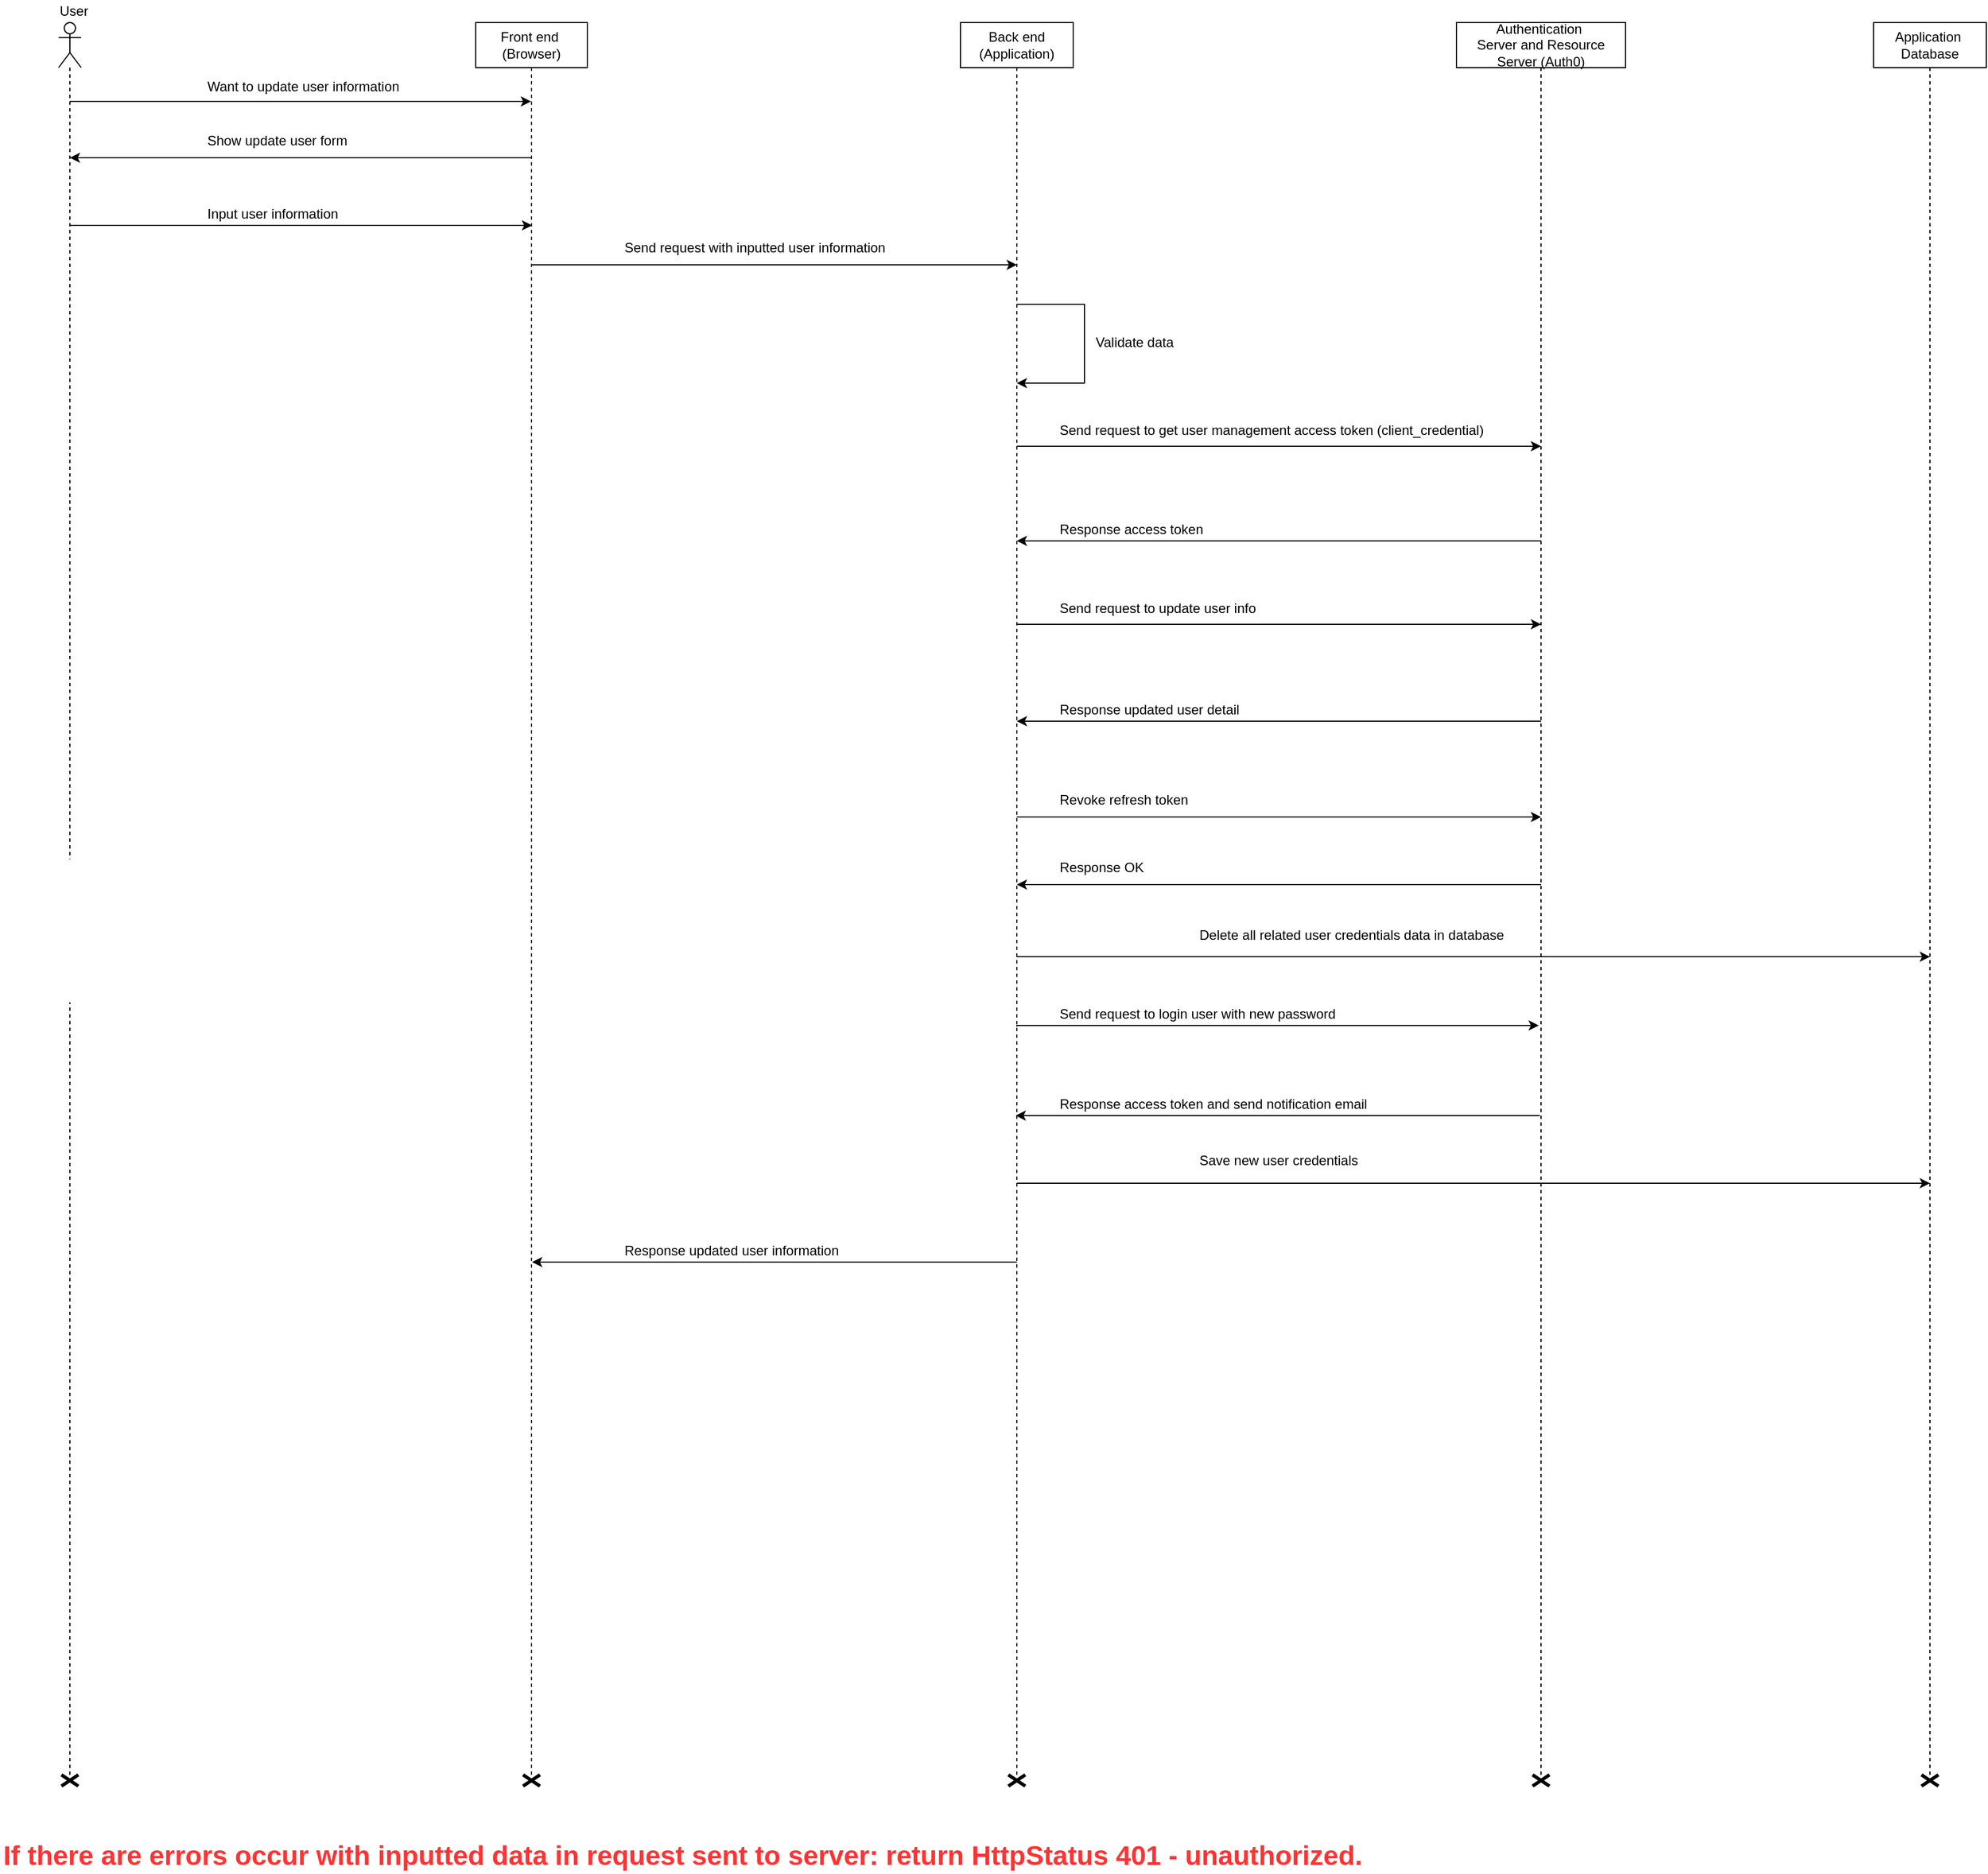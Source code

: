<mxfile version="10.7.7" type="github"><diagram id="X9s3oFlFj4RdfGMyBAlV" name="Page-1"><mxGraphModel dx="1392" dy="787" grid="1" gridSize="10" guides="1" tooltips="1" connect="1" arrows="1" fold="1" page="1" pageScale="1" pageWidth="827" pageHeight="1169" math="0" shadow="0"><root><mxCell id="0"/><mxCell id="1" parent="0"/><mxCell id="YOZIHpIpmZkUzgurbFTh-1" style="edgeStyle=orthogonalEdgeStyle;rounded=0;orthogonalLoop=1;jettySize=auto;html=1;" edge="1" parent="1"><mxGeometry relative="1" as="geometry"><Array as="points"><mxPoint x="790.5" y="255"/><mxPoint x="790.5" y="255"/></Array><mxPoint x="570" y="255" as="sourcePoint"/><mxPoint x="1000" y="255" as="targetPoint"/></mxGeometry></mxCell><mxCell id="YOZIHpIpmZkUzgurbFTh-2" style="edgeStyle=orthogonalEdgeStyle;rounded=0;orthogonalLoop=1;jettySize=auto;html=1;" edge="1" parent="1" source="YOZIHpIpmZkUzgurbFTh-3" target="YOZIHpIpmZkUzgurbFTh-10"><mxGeometry relative="1" as="geometry"><Array as="points"><mxPoint x="490" y="160"/><mxPoint x="490" y="160"/></Array></mxGeometry></mxCell><mxCell id="YOZIHpIpmZkUzgurbFTh-3" value="Front end&amp;nbsp;&lt;br&gt;(Browser)&lt;br&gt;" style="shape=umlLifeline;perimeter=lifelinePerimeter;whiteSpace=wrap;html=1;container=1;collapsible=0;recursiveResize=0;outlineConnect=0;" vertex="1" parent="1"><mxGeometry x="520" y="40" width="99" height="1560" as="geometry"/></mxCell><mxCell id="YOZIHpIpmZkUzgurbFTh-4" value="Authentication&amp;nbsp;&lt;br&gt;Server and Resource Server (Auth0)&lt;br&gt;" style="shape=umlLifeline;perimeter=lifelinePerimeter;whiteSpace=wrap;html=1;container=1;collapsible=0;recursiveResize=0;outlineConnect=0;" vertex="1" parent="1"><mxGeometry x="1390" y="40" width="150" height="1560" as="geometry"/></mxCell><mxCell id="YOZIHpIpmZkUzgurbFTh-5" style="edgeStyle=orthogonalEdgeStyle;rounded=0;orthogonalLoop=1;jettySize=auto;html=1;" edge="1" parent="1" source="YOZIHpIpmZkUzgurbFTh-10" target="YOZIHpIpmZkUzgurbFTh-3"><mxGeometry relative="1" as="geometry"><mxPoint x="169.324" y="110.118" as="sourcePoint"/><Array as="points"><mxPoint x="440" y="110"/><mxPoint x="440" y="110"/></Array></mxGeometry></mxCell><mxCell id="YOZIHpIpmZkUzgurbFTh-6" style="edgeStyle=orthogonalEdgeStyle;rounded=0;orthogonalLoop=1;jettySize=auto;html=1;" edge="1" parent="1"><mxGeometry relative="1" as="geometry"><Array as="points"><mxPoint x="920.5" y="1140"/><mxPoint x="920.5" y="1140"/></Array><mxPoint x="1000" y="1140" as="sourcePoint"/><mxPoint x="570" y="1140" as="targetPoint"/></mxGeometry></mxCell><mxCell id="YOZIHpIpmZkUzgurbFTh-7" value="Back end&lt;br&gt;(Application)&lt;br&gt;" style="shape=umlLifeline;perimeter=lifelinePerimeter;whiteSpace=wrap;html=1;container=1;collapsible=0;recursiveResize=0;outlineConnect=0;" vertex="1" parent="1"><mxGeometry x="950" y="40" width="100" height="1560" as="geometry"/></mxCell><mxCell id="YOZIHpIpmZkUzgurbFTh-8" value="Send request with inputted user information&lt;br&gt;" style="text;html=1;resizable=0;points=[];autosize=1;align=left;verticalAlign=top;spacingTop=-4;" vertex="1" parent="1"><mxGeometry x="650" y="230" width="250" height="20" as="geometry"/></mxCell><mxCell id="YOZIHpIpmZkUzgurbFTh-9" value="Response OK&lt;br&gt;&lt;br&gt;" style="text;html=1;resizable=0;points=[];autosize=1;align=left;verticalAlign=top;spacingTop=-4;" vertex="1" parent="1"><mxGeometry x="1036" y="780" width="90" height="30" as="geometry"/></mxCell><mxCell id="YOZIHpIpmZkUzgurbFTh-10" value="" style="shape=umlLifeline;participant=umlActor;perimeter=lifelinePerimeter;whiteSpace=wrap;html=1;container=1;collapsible=0;recursiveResize=0;verticalAlign=top;spacingTop=36;labelBackgroundColor=#ffffff;outlineConnect=0;" vertex="1" parent="1"><mxGeometry x="150" y="40" width="20" height="1560" as="geometry"/></mxCell><mxCell id="YOZIHpIpmZkUzgurbFTh-11" value="User&amp;nbsp;&lt;br&gt;" style="text;html=1;resizable=0;points=[];autosize=1;align=left;verticalAlign=top;spacingTop=-4;" vertex="1" parent="1"><mxGeometry x="149" y="20" width="40" height="20" as="geometry"/></mxCell><mxCell id="YOZIHpIpmZkUzgurbFTh-12" value="Application&amp;nbsp;&lt;br&gt;Database&lt;br&gt;" style="shape=umlLifeline;perimeter=lifelinePerimeter;whiteSpace=wrap;html=1;container=1;collapsible=0;recursiveResize=0;outlineConnect=0;" vertex="1" parent="1"><mxGeometry x="1760" y="40" width="100" height="1560" as="geometry"/></mxCell><mxCell id="YOZIHpIpmZkUzgurbFTh-13" value="&lt;font style=&quot;font-size: 24px&quot; color=&quot;#ff3333&quot;&gt;If there are errors occur with inputted data in request sent to server: return HttpStatus 401 - unauthorized.&lt;/font&gt;&lt;br&gt;" style="text;html=1;resizable=0;points=[];autosize=1;align=left;verticalAlign=top;spacingTop=-4;fontStyle=1" vertex="1" parent="1"><mxGeometry x="98.5" y="1650" width="1130" height="20" as="geometry"/></mxCell><mxCell id="YOZIHpIpmZkUzgurbFTh-14" style="edgeStyle=orthogonalEdgeStyle;rounded=0;orthogonalLoop=1;jettySize=auto;html=1;" edge="1" parent="1"><mxGeometry relative="1" as="geometry"><Array as="points"><mxPoint x="1220.5" y="500"/><mxPoint x="1220.5" y="500"/></Array><mxPoint x="1465" y="500" as="sourcePoint"/><mxPoint x="1000" y="500" as="targetPoint"/></mxGeometry></mxCell><mxCell id="YOZIHpIpmZkUzgurbFTh-15" style="edgeStyle=orthogonalEdgeStyle;rounded=0;orthogonalLoop=1;jettySize=auto;html=1;" edge="1" parent="1"><mxGeometry relative="1" as="geometry"><Array as="points"><mxPoint x="1230" y="416"/><mxPoint x="1230" y="416"/></Array><mxPoint x="1000" y="416" as="sourcePoint"/><mxPoint x="1465" y="416" as="targetPoint"/></mxGeometry></mxCell><mxCell id="YOZIHpIpmZkUzgurbFTh-16" value="Send request to get user management access token (client_credential)&lt;br&gt;" style="text;html=1;resizable=0;points=[];autosize=1;align=left;verticalAlign=top;spacingTop=-4;" vertex="1" parent="1"><mxGeometry x="1036" y="392" width="390" height="20" as="geometry"/></mxCell><mxCell id="YOZIHpIpmZkUzgurbFTh-17" value="Response access token&lt;br&gt;&lt;br&gt;" style="text;html=1;resizable=0;points=[];autosize=1;align=left;verticalAlign=top;spacingTop=-4;" vertex="1" parent="1"><mxGeometry x="1036" y="480" width="140" height="30" as="geometry"/></mxCell><mxCell id="YOZIHpIpmZkUzgurbFTh-18" style="edgeStyle=orthogonalEdgeStyle;rounded=0;orthogonalLoop=1;jettySize=auto;html=1;" edge="1" parent="1"><mxGeometry relative="1" as="geometry"><Array as="points"><mxPoint x="1230.5" y="573.5"/><mxPoint x="1230.5" y="573.5"/></Array><mxPoint x="1000" y="574" as="sourcePoint"/><mxPoint x="1465" y="574" as="targetPoint"/></mxGeometry></mxCell><mxCell id="YOZIHpIpmZkUzgurbFTh-19" value="Send request to update user info&lt;br&gt;&lt;br&gt;" style="text;html=1;resizable=0;points=[];autosize=1;align=left;verticalAlign=top;spacingTop=-4;" vertex="1" parent="1"><mxGeometry x="1036" y="550" width="190" height="30" as="geometry"/></mxCell><mxCell id="YOZIHpIpmZkUzgurbFTh-20" style="edgeStyle=orthogonalEdgeStyle;rounded=0;orthogonalLoop=1;jettySize=auto;html=1;" edge="1" parent="1"><mxGeometry relative="1" as="geometry"><Array as="points"><mxPoint x="1220" y="660"/><mxPoint x="1220" y="660"/></Array><mxPoint x="1465" y="660" as="sourcePoint"/><mxPoint x="1000" y="660" as="targetPoint"/></mxGeometry></mxCell><mxCell id="YOZIHpIpmZkUzgurbFTh-21" value="Response updated user detail" style="text;html=1;resizable=0;points=[];autosize=1;align=left;verticalAlign=top;spacingTop=-4;" vertex="1" parent="1"><mxGeometry x="1036" y="640" width="170" height="20" as="geometry"/></mxCell><mxCell id="YOZIHpIpmZkUzgurbFTh-22" style="edgeStyle=orthogonalEdgeStyle;rounded=0;orthogonalLoop=1;jettySize=auto;html=1;" edge="1" parent="1"><mxGeometry relative="1" as="geometry"><Array as="points"><mxPoint x="1230" y="745"/><mxPoint x="1230" y="745"/></Array><mxPoint x="1000" y="745" as="sourcePoint"/><mxPoint x="1465" y="745" as="targetPoint"/></mxGeometry></mxCell><mxCell id="YOZIHpIpmZkUzgurbFTh-23" style="edgeStyle=orthogonalEdgeStyle;rounded=0;orthogonalLoop=1;jettySize=auto;html=1;" edge="1" parent="1"><mxGeometry relative="1" as="geometry"><Array as="points"><mxPoint x="1220.5" y="804.5"/><mxPoint x="1220.5" y="804.5"/></Array><mxPoint x="1465" y="805" as="sourcePoint"/><mxPoint x="1000" y="805" as="targetPoint"/></mxGeometry></mxCell><mxCell id="YOZIHpIpmZkUzgurbFTh-24" value="Revoke&amp;nbsp;refresh token&lt;br&gt;" style="text;html=1;resizable=0;points=[];autosize=1;align=left;verticalAlign=top;spacingTop=-4;" vertex="1" parent="1"><mxGeometry x="1036" y="720" width="130" height="20" as="geometry"/></mxCell><mxCell id="YOZIHpIpmZkUzgurbFTh-25" style="edgeStyle=orthogonalEdgeStyle;rounded=0;orthogonalLoop=1;jettySize=auto;html=1;" edge="1" parent="1"><mxGeometry relative="1" as="geometry"><Array as="points"><mxPoint x="999.5" y="930"/></Array><mxPoint x="1000" y="931" as="sourcePoint"/><mxPoint x="1463" y="930" as="targetPoint"/></mxGeometry></mxCell><mxCell id="YOZIHpIpmZkUzgurbFTh-26" value="Send request to login user with new password" style="text;html=1;resizable=0;points=[];autosize=1;align=left;verticalAlign=top;spacingTop=-4;" vertex="1" parent="1"><mxGeometry x="1036" y="910" width="260" height="20" as="geometry"/></mxCell><mxCell id="YOZIHpIpmZkUzgurbFTh-27" style="edgeStyle=orthogonalEdgeStyle;rounded=0;orthogonalLoop=1;jettySize=auto;html=1;" edge="1" parent="1"><mxGeometry relative="1" as="geometry"><Array as="points"><mxPoint x="1218" y="1009.5"/><mxPoint x="1218" y="1009.5"/></Array><mxPoint x="1464" y="1010" as="sourcePoint"/><mxPoint x="999" y="1010" as="targetPoint"/></mxGeometry></mxCell><mxCell id="YOZIHpIpmZkUzgurbFTh-28" value="" style="shape=umlDestroy;whiteSpace=wrap;html=1;strokeWidth=3;" vertex="1" parent="1"><mxGeometry x="562" y="1595" width="15" height="10" as="geometry"/></mxCell><mxCell id="YOZIHpIpmZkUzgurbFTh-29" value="" style="shape=umlDestroy;whiteSpace=wrap;html=1;strokeWidth=3;" vertex="1" parent="1"><mxGeometry x="992.5" y="1595" width="15" height="10" as="geometry"/></mxCell><mxCell id="YOZIHpIpmZkUzgurbFTh-30" value="" style="shape=umlDestroy;whiteSpace=wrap;html=1;strokeWidth=3;" vertex="1" parent="1"><mxGeometry x="152.5" y="1595" width="15" height="10" as="geometry"/></mxCell><mxCell id="YOZIHpIpmZkUzgurbFTh-31" value="" style="shape=umlDestroy;whiteSpace=wrap;html=1;strokeWidth=3;" vertex="1" parent="1"><mxGeometry x="1457.5" y="1595" width="15" height="10" as="geometry"/></mxCell><mxCell id="YOZIHpIpmZkUzgurbFTh-32" value="" style="shape=umlDestroy;whiteSpace=wrap;html=1;strokeWidth=3;" vertex="1" parent="1"><mxGeometry x="1802.5" y="1595" width="15" height="10" as="geometry"/></mxCell><mxCell id="YOZIHpIpmZkUzgurbFTh-33" value="Response access token and send notification email&lt;br&gt;" style="text;html=1;resizable=0;points=[];autosize=1;align=left;verticalAlign=top;spacingTop=-4;" vertex="1" parent="1"><mxGeometry x="1036" y="990" width="290" height="20" as="geometry"/></mxCell><mxCell id="YOZIHpIpmZkUzgurbFTh-34" value="Response updated user information&lt;br&gt;&lt;br&gt;" style="text;html=1;resizable=0;points=[];autosize=1;align=left;verticalAlign=top;spacingTop=-4;" vertex="1" parent="1"><mxGeometry x="650" y="1120" width="210" height="30" as="geometry"/></mxCell><mxCell id="YOZIHpIpmZkUzgurbFTh-35" style="edgeStyle=orthogonalEdgeStyle;rounded=0;orthogonalLoop=1;jettySize=auto;html=1;" edge="1" parent="1"><mxGeometry relative="1" as="geometry"><mxPoint x="1810" y="1070" as="targetPoint"/><Array as="points"><mxPoint x="1160" y="1070"/><mxPoint x="1160" y="1070"/></Array><mxPoint x="1000" y="1070" as="sourcePoint"/></mxGeometry></mxCell><mxCell id="YOZIHpIpmZkUzgurbFTh-36" value="Save new user credentials" style="text;html=1;resizable=0;points=[];autosize=1;align=left;verticalAlign=top;spacingTop=-4;" vertex="1" parent="1"><mxGeometry x="1160" y="1040" width="160" height="20" as="geometry"/></mxCell><mxCell id="YOZIHpIpmZkUzgurbFTh-37" style="edgeStyle=orthogonalEdgeStyle;rounded=0;orthogonalLoop=1;jettySize=auto;html=1;" edge="1" parent="1" source="YOZIHpIpmZkUzgurbFTh-7" target="YOZIHpIpmZkUzgurbFTh-7"><mxGeometry relative="1" as="geometry"><Array as="points"><mxPoint x="1060" y="290"/><mxPoint x="1060" y="360"/></Array><mxPoint x="1000" y="160" as="sourcePoint"/><mxPoint x="1010" y="290" as="targetPoint"/></mxGeometry></mxCell><mxCell id="YOZIHpIpmZkUzgurbFTh-38" style="edgeStyle=orthogonalEdgeStyle;rounded=0;orthogonalLoop=1;jettySize=auto;html=1;" edge="1" parent="1"><mxGeometry relative="1" as="geometry"><mxPoint x="1810" y="869" as="targetPoint"/><Array as="points"><mxPoint x="1159.5" y="868.5"/><mxPoint x="1159.5" y="868.5"/></Array><mxPoint x="1000" y="869" as="sourcePoint"/></mxGeometry></mxCell><mxCell id="YOZIHpIpmZkUzgurbFTh-39" value="Delete all related user credentials data in database" style="text;html=1;resizable=0;points=[];autosize=1;align=left;verticalAlign=top;spacingTop=-4;" vertex="1" parent="1"><mxGeometry x="1160" y="840" width="290" height="20" as="geometry"/></mxCell><mxCell id="YOZIHpIpmZkUzgurbFTh-40" value="Want to update user information" style="text;html=1;resizable=0;points=[];autosize=1;align=left;verticalAlign=top;spacingTop=-4;" vertex="1" parent="1"><mxGeometry x="280" y="87" width="190" height="20" as="geometry"/></mxCell><mxCell id="YOZIHpIpmZkUzgurbFTh-41" value="Show update user form&lt;br&gt;&lt;br&gt;" style="text;html=1;resizable=0;points=[];autosize=1;align=left;verticalAlign=top;spacingTop=-4;" vertex="1" parent="1"><mxGeometry x="280" y="135" width="140" height="30" as="geometry"/></mxCell><mxCell id="YOZIHpIpmZkUzgurbFTh-42" style="edgeStyle=orthogonalEdgeStyle;rounded=0;orthogonalLoop=1;jettySize=auto;html=1;" edge="1" parent="1"><mxGeometry relative="1" as="geometry"><Array as="points"><mxPoint x="381" y="220"/><mxPoint x="381" y="220"/></Array><mxPoint x="160" y="220" as="sourcePoint"/><mxPoint x="570" y="220" as="targetPoint"/></mxGeometry></mxCell><mxCell id="YOZIHpIpmZkUzgurbFTh-43" value="Input user information&lt;br&gt;&lt;br&gt;" style="text;html=1;resizable=0;points=[];autosize=1;align=left;verticalAlign=top;spacingTop=-4;" vertex="1" parent="1"><mxGeometry x="280" y="200" width="130" height="30" as="geometry"/></mxCell><mxCell id="YOZIHpIpmZkUzgurbFTh-44" value="Validate data&lt;br&gt;" style="text;html=1;resizable=0;points=[];autosize=1;align=left;verticalAlign=top;spacingTop=-4;" vertex="1" parent="1"><mxGeometry x="1068" y="314" width="80" height="20" as="geometry"/></mxCell></root></mxGraphModel></diagram></mxfile>